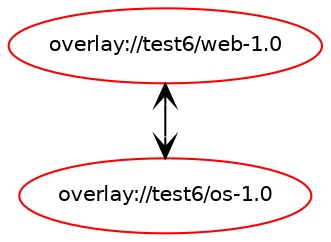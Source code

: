 digraph prolog {

newrank=true;
concentrate=true;
compound=true;
graph [rankdir=TD];#, ranksep=2.5, nodesep=0.2];
edge  [arrowhead=vee];
node  [fontname=Helvetica,fontsize=10];

"overlay://test6/web-1.0" [color=red, href="../test6/web-1.0-depend.svg"];
"overlay://test6/web-1.0" -> "overlay://test6/os-1.0"
"overlay://test6/os-1.0" [color=red, href="../test6/os-1.0-depend.svg"];
"overlay://test6/os-1.0" -> "overlay://test6/web-1.0"
}
